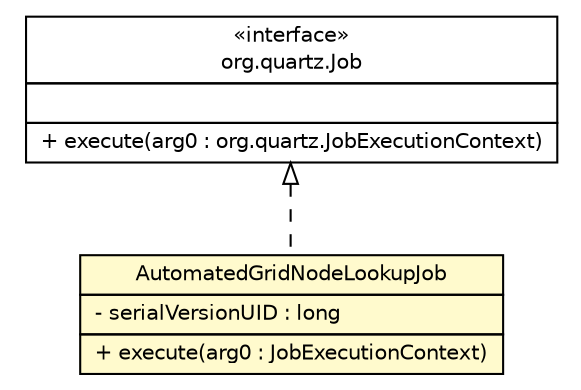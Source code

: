 #!/usr/local/bin/dot
#
# Class diagram 
# Generated by UmlGraph version 4.8 (http://www.spinellis.gr/sw/umlgraph)
#

digraph G {
	edge [fontname="Helvetica",fontsize=10,labelfontname="Helvetica",labelfontsize=10];
	node [fontname="Helvetica",fontsize=10,shape=plaintext];
	// gov.nih.nci.ncia.grid.AutomatedGridNodeLookupJob
	c28654 [label=<<table border="0" cellborder="1" cellspacing="0" cellpadding="2" port="p" bgcolor="lemonChiffon" href="./AutomatedGridNodeLookupJob.html">
		<tr><td><table border="0" cellspacing="0" cellpadding="1">
			<tr><td> AutomatedGridNodeLookupJob </td></tr>
		</table></td></tr>
		<tr><td><table border="0" cellspacing="0" cellpadding="1">
			<tr><td align="left"> - serialVersionUID : long </td></tr>
		</table></td></tr>
		<tr><td><table border="0" cellspacing="0" cellpadding="1">
			<tr><td align="left"> + execute(arg0 : JobExecutionContext) </td></tr>
		</table></td></tr>
		</table>>, fontname="Helvetica", fontcolor="black", fontsize=10.0];
	//gov.nih.nci.ncia.grid.AutomatedGridNodeLookupJob implements org.quartz.Job
	c28820:p -> c28654:p [dir=back,arrowtail=empty,style=dashed];
	// org.quartz.Job
	c28820 [label=<<table border="0" cellborder="1" cellspacing="0" cellpadding="2" port="p" href="http://java.sun.com/j2se/1.4.2/docs/api/org/quartz/Job.html">
		<tr><td><table border="0" cellspacing="0" cellpadding="1">
			<tr><td> &laquo;interface&raquo; </td></tr>
			<tr><td> org.quartz.Job </td></tr>
		</table></td></tr>
		<tr><td><table border="0" cellspacing="0" cellpadding="1">
			<tr><td align="left">  </td></tr>
		</table></td></tr>
		<tr><td><table border="0" cellspacing="0" cellpadding="1">
			<tr><td align="left"> + execute(arg0 : org.quartz.JobExecutionContext) </td></tr>
		</table></td></tr>
		</table>>, fontname="Helvetica", fontcolor="black", fontsize=10.0];
}

